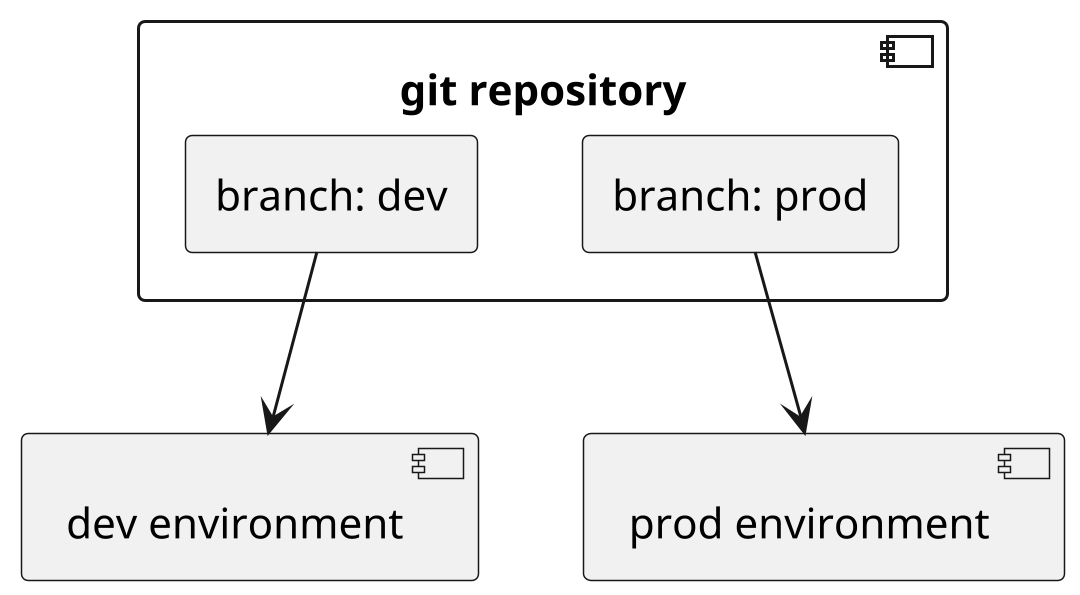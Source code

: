@startuml branch_based_deployements

scale 1080*1920
skinparam ArrowFontSize 8


component git_repository as "git repository" {
	rectangle dev as "branch: dev"
	rectangle prod as "branch: prod"
}

component dev_environment as "dev environment" {
}

component prod_environment as "prod environment" {
}

dev --> dev_environment
prod --> prod_environment

@enduml
